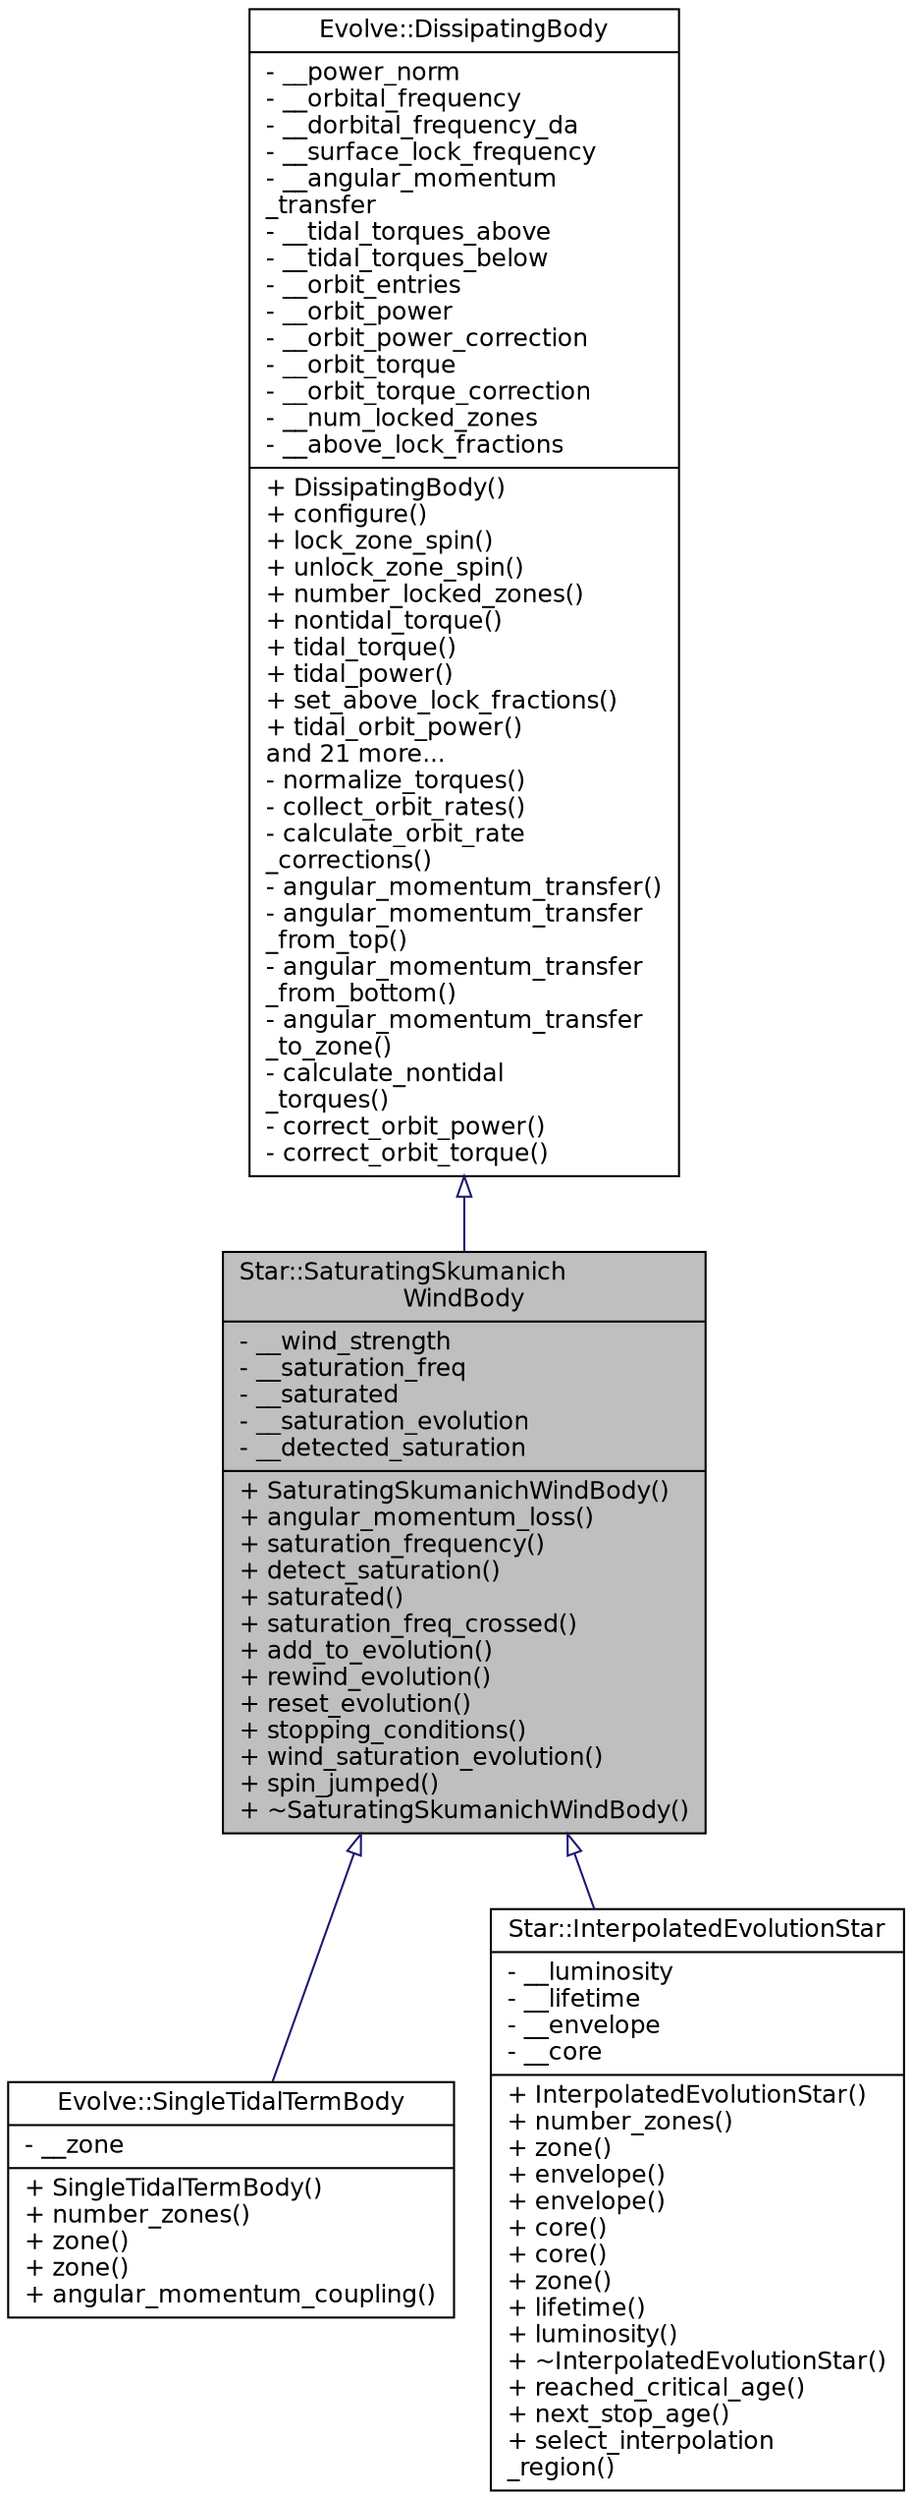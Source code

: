 digraph "Star::SaturatingSkumanichWindBody"
{
 // INTERACTIVE_SVG=YES
  edge [fontname="Helvetica",fontsize="12",labelfontname="Helvetica",labelfontsize="12"];
  node [fontname="Helvetica",fontsize="12",shape=record];
  Node0 [label="{Star::SaturatingSkumanich\lWindBody\n|- __wind_strength\l- __saturation_freq\l- __saturated\l- __saturation_evolution\l- __detected_saturation\l|+ SaturatingSkumanichWindBody()\l+ angular_momentum_loss()\l+ saturation_frequency()\l+ detect_saturation()\l+ saturated()\l+ saturation_freq_crossed()\l+ add_to_evolution()\l+ rewind_evolution()\l+ reset_evolution()\l+ stopping_conditions()\l+ wind_saturation_evolution()\l+ spin_jumped()\l+ ~SaturatingSkumanichWindBody()\l}",height=0.2,width=0.4,color="black", fillcolor="grey75", style="filled", fontcolor="black"];
  Node1 -> Node0 [dir="back",color="midnightblue",fontsize="12",style="solid",arrowtail="onormal",fontname="Helvetica"];
  Node1 [label="{Evolve::DissipatingBody\n|- __power_norm\l- __orbital_frequency\l- __dorbital_frequency_da\l- __surface_lock_frequency\l- __angular_momentum\l_transfer\l- __tidal_torques_above\l- __tidal_torques_below\l- __orbit_entries\l- __orbit_power\l- __orbit_power_correction\l- __orbit_torque\l- __orbit_torque_correction\l- __num_locked_zones\l- __above_lock_fractions\l|+ DissipatingBody()\l+ configure()\l+ lock_zone_spin()\l+ unlock_zone_spin()\l+ number_locked_zones()\l+ nontidal_torque()\l+ tidal_torque()\l+ tidal_power()\l+ set_above_lock_fractions()\l+ tidal_orbit_power()\land 21 more...\l- normalize_torques()\l- collect_orbit_rates()\l- calculate_orbit_rate\l_corrections()\l- angular_momentum_transfer()\l- angular_momentum_transfer\l_from_top()\l- angular_momentum_transfer\l_from_bottom()\l- angular_momentum_transfer\l_to_zone()\l- calculate_nontidal\l_torques()\l- correct_orbit_power()\l- correct_orbit_torque()\l}",height=0.2,width=0.4,color="black", fillcolor="white", style="filled",URL="$classEvolve_1_1DissipatingBody.html",tooltip="A base class for any body contributing to tidal dissipation. "];
  Node0 -> Node2 [dir="back",color="midnightblue",fontsize="12",style="solid",arrowtail="onormal",fontname="Helvetica"];
  Node2 [label="{Evolve::SingleTidalTermBody\n|- __zone\l|+ SingleTidalTermBody()\l+ number_zones()\l+ zone()\l+ zone()\l+ angular_momentum_coupling()\l}",height=0.2,width=0.4,color="black", fillcolor="white", style="filled",URL="$classEvolve_1_1SingleTidalTermBody.html",tooltip="A skumanich wind body with a single zone dissipative to only a single tidal term. ..."];
  Node0 -> Node3 [dir="back",color="midnightblue",fontsize="12",style="solid",arrowtail="onormal",fontname="Helvetica"];
  Node3 [label="{Star::InterpolatedEvolutionStar\n|- __luminosity\l- __lifetime\l- __envelope\l- __core\l|+ InterpolatedEvolutionStar()\l+ number_zones()\l+ zone()\l+ envelope()\l+ envelope()\l+ core()\l+ core()\l+ zone()\l+ lifetime()\l+ luminosity()\l+ ~InterpolatedEvolutionStar()\l+ reached_critical_age()\l+ next_stop_age()\l+ select_interpolation\l_region()\l}",height=0.2,width=0.4,color="black", fillcolor="white", style="filled",URL="$classStar_1_1InterpolatedEvolutionStar.html"];
}
